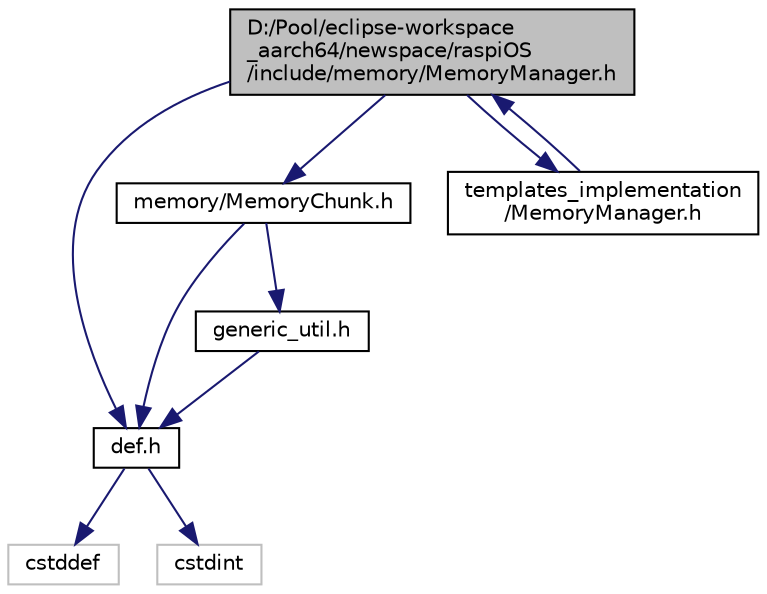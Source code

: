 digraph "D:/Pool/eclipse-workspace_aarch64/newspace/raspiOS/include/memory/MemoryManager.h"
{
  edge [fontname="Helvetica",fontsize="10",labelfontname="Helvetica",labelfontsize="10"];
  node [fontname="Helvetica",fontsize="10",shape=record];
  Node2164 [label="D:/Pool/eclipse-workspace\l_aarch64/newspace/raspiOS\l/include/memory/MemoryManager.h",height=0.2,width=0.4,color="black", fillcolor="grey75", style="filled", fontcolor="black"];
  Node2164 -> Node2165 [color="midnightblue",fontsize="10",style="solid",fontname="Helvetica"];
  Node2165 [label="def.h",height=0.2,width=0.4,color="black", fillcolor="white", style="filled",URL="$d4/da4/def_8h.html"];
  Node2165 -> Node2166 [color="midnightblue",fontsize="10",style="solid",fontname="Helvetica"];
  Node2166 [label="cstddef",height=0.2,width=0.4,color="grey75", fillcolor="white", style="filled"];
  Node2165 -> Node2167 [color="midnightblue",fontsize="10",style="solid",fontname="Helvetica"];
  Node2167 [label="cstdint",height=0.2,width=0.4,color="grey75", fillcolor="white", style="filled"];
  Node2164 -> Node2168 [color="midnightblue",fontsize="10",style="solid",fontname="Helvetica"];
  Node2168 [label="memory/MemoryChunk.h",height=0.2,width=0.4,color="black", fillcolor="white", style="filled",URL="$d9/df6/_memory_chunk_8h.html"];
  Node2168 -> Node2165 [color="midnightblue",fontsize="10",style="solid",fontname="Helvetica"];
  Node2168 -> Node2169 [color="midnightblue",fontsize="10",style="solid",fontname="Helvetica"];
  Node2169 [label="generic_util.h",height=0.2,width=0.4,color="black", fillcolor="white", style="filled",URL="$d6/d93/generic__util_8h.html"];
  Node2169 -> Node2165 [color="midnightblue",fontsize="10",style="solid",fontname="Helvetica"];
  Node2164 -> Node2170 [color="midnightblue",fontsize="10",style="solid",fontname="Helvetica"];
  Node2170 [label="templates_implementation\l/MemoryManager.h",height=0.2,width=0.4,color="black", fillcolor="white", style="filled",URL="$dd/d2b/templates__implementation_2_memory_manager_8h.html"];
  Node2170 -> Node2164 [color="midnightblue",fontsize="10",style="solid",fontname="Helvetica"];
}
